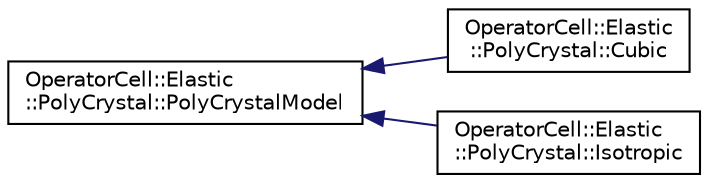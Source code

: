 digraph "Graphical Class Hierarchy"
{
  edge [fontname="Helvetica",fontsize="10",labelfontname="Helvetica",labelfontsize="10"];
  node [fontname="Helvetica",fontsize="10",shape=record];
  rankdir="LR";
  Node1 [label="OperatorCell::Elastic\l::PolyCrystal::PolyCrystalModel",height=0.2,width=0.4,color="black", fillcolor="white", style="filled",URL="$classOperatorCell_1_1Elastic_1_1PolyCrystal_1_1PolyCrystalModel.html"];
  Node1 -> Node2 [dir="back",color="midnightblue",fontsize="10",style="solid",fontname="Helvetica"];
  Node2 [label="OperatorCell::Elastic\l::PolyCrystal::Cubic",height=0.2,width=0.4,color="black", fillcolor="white", style="filled",URL="$classOperatorCell_1_1Elastic_1_1PolyCrystal_1_1Cubic.html"];
  Node1 -> Node3 [dir="back",color="midnightblue",fontsize="10",style="solid",fontname="Helvetica"];
  Node3 [label="OperatorCell::Elastic\l::PolyCrystal::Isotropic",height=0.2,width=0.4,color="black", fillcolor="white", style="filled",URL="$classOperatorCell_1_1Elastic_1_1PolyCrystal_1_1Isotropic.html"];
}
